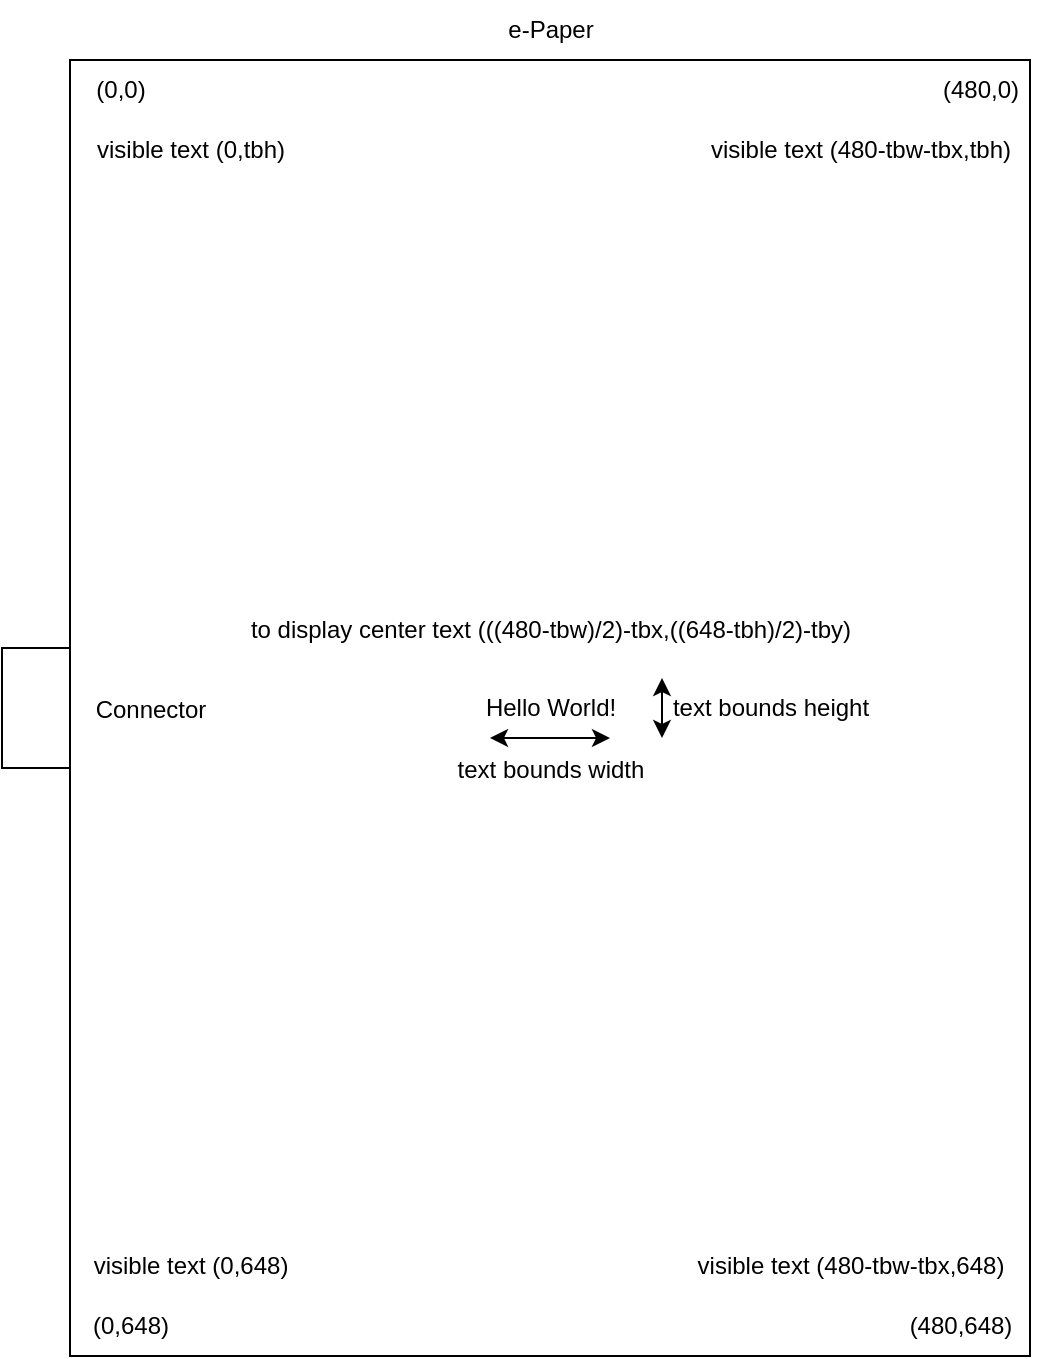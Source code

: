 <mxfile version="20.7.4" type="device"><diagram id="0_vx2n7ZQciv2rFryu0U" name="Page-1"><mxGraphModel dx="1562" dy="917" grid="1" gridSize="10" guides="1" tooltips="1" connect="1" arrows="1" fold="1" page="1" pageScale="1" pageWidth="827" pageHeight="1169" math="0" shadow="0"><root><mxCell id="0"/><mxCell id="1" parent="0"/><mxCell id="OQhS7_BY1i_uMwHooEW2-2" value="" style="rounded=0;whiteSpace=wrap;html=1;" parent="1" vertex="1"><mxGeometry x="174" y="90" width="480" height="648" as="geometry"/></mxCell><mxCell id="OQhS7_BY1i_uMwHooEW2-3" value="(0,0)" style="text;html=1;align=center;verticalAlign=middle;resizable=0;points=[];autosize=1;strokeColor=none;fillColor=none;" parent="1" vertex="1"><mxGeometry x="174" y="90" width="50" height="30" as="geometry"/></mxCell><mxCell id="OQhS7_BY1i_uMwHooEW2-4" value="" style="rounded=0;whiteSpace=wrap;html=1;" parent="1" vertex="1"><mxGeometry x="140" y="384" width="34" height="60" as="geometry"/></mxCell><mxCell id="OQhS7_BY1i_uMwHooEW2-5" value="Connector" style="text;html=1;align=center;verticalAlign=middle;resizable=0;points=[];autosize=1;strokeColor=none;fillColor=none;" parent="1" vertex="1"><mxGeometry x="174" y="400" width="80" height="30" as="geometry"/></mxCell><mxCell id="OQhS7_BY1i_uMwHooEW2-6" value="e-Paper" style="text;html=1;align=center;verticalAlign=middle;resizable=0;points=[];autosize=1;strokeColor=none;fillColor=none;" parent="1" vertex="1"><mxGeometry x="379" y="60" width="70" height="30" as="geometry"/></mxCell><mxCell id="OQhS7_BY1i_uMwHooEW2-7" value="visible text (0,tbh)" style="text;html=1;align=center;verticalAlign=middle;resizable=0;points=[];autosize=1;strokeColor=none;fillColor=none;" parent="1" vertex="1"><mxGeometry x="174" y="120" width="120" height="30" as="geometry"/></mxCell><mxCell id="OQhS7_BY1i_uMwHooEW2-8" value="(480,0)" style="text;html=1;align=center;verticalAlign=middle;resizable=0;points=[];autosize=1;strokeColor=none;fillColor=none;" parent="1" vertex="1"><mxGeometry x="599" y="90" width="60" height="30" as="geometry"/></mxCell><mxCell id="OQhS7_BY1i_uMwHooEW2-10" value="visible text (480-tbw-tbx,tbh)" style="text;html=1;align=center;verticalAlign=middle;resizable=0;points=[];autosize=1;strokeColor=none;fillColor=none;" parent="1" vertex="1"><mxGeometry x="484" y="120" width="170" height="30" as="geometry"/></mxCell><mxCell id="OQhS7_BY1i_uMwHooEW2-12" value="(0,648)" style="text;html=1;align=center;verticalAlign=middle;resizable=0;points=[];autosize=1;strokeColor=none;fillColor=none;" parent="1" vertex="1"><mxGeometry x="174" y="708" width="60" height="30" as="geometry"/></mxCell><mxCell id="OQhS7_BY1i_uMwHooEW2-13" value="(480,648)" style="text;html=1;align=center;verticalAlign=middle;resizable=0;points=[];autosize=1;strokeColor=none;fillColor=none;" parent="1" vertex="1"><mxGeometry x="584" y="708" width="70" height="30" as="geometry"/></mxCell><mxCell id="OQhS7_BY1i_uMwHooEW2-15" value="visible text (0,648)" style="text;html=1;align=center;verticalAlign=middle;resizable=0;points=[];autosize=1;strokeColor=none;fillColor=none;" parent="1" vertex="1"><mxGeometry x="174" y="678" width="120" height="30" as="geometry"/></mxCell><mxCell id="OQhS7_BY1i_uMwHooEW2-16" value="visible text (480-tbw-tbx,648)" style="text;html=1;align=center;verticalAlign=middle;resizable=0;points=[];autosize=1;strokeColor=none;fillColor=none;" parent="1" vertex="1"><mxGeometry x="474" y="678" width="180" height="30" as="geometry"/></mxCell><mxCell id="OQhS7_BY1i_uMwHooEW2-17" value="to display center text (((480-tbw)/2)-tbx,((648-tbh)/2)-tby)" style="text;html=1;align=center;verticalAlign=middle;resizable=0;points=[];autosize=1;strokeColor=none;fillColor=none;" parent="1" vertex="1"><mxGeometry x="254" y="360" width="320" height="30" as="geometry"/></mxCell><mxCell id="OQhS7_BY1i_uMwHooEW2-18" value="Hello World!" style="text;html=1;align=center;verticalAlign=middle;resizable=0;points=[];autosize=1;strokeColor=none;fillColor=none;" parent="1" vertex="1"><mxGeometry x="369" y="399" width="90" height="30" as="geometry"/></mxCell><mxCell id="OQhS7_BY1i_uMwHooEW2-19" value="text bounds height" style="text;html=1;align=center;verticalAlign=middle;resizable=0;points=[];autosize=1;strokeColor=none;fillColor=none;" parent="1" vertex="1"><mxGeometry x="464" y="399" width="120" height="30" as="geometry"/></mxCell><mxCell id="OQhS7_BY1i_uMwHooEW2-24" value="" style="endArrow=classic;startArrow=classic;html=1;rounded=0;" parent="1" edge="1"><mxGeometry width="50" height="50" relative="1" as="geometry"><mxPoint x="470" y="429" as="sourcePoint"/><mxPoint x="470" y="399" as="targetPoint"/></mxGeometry></mxCell><mxCell id="OQhS7_BY1i_uMwHooEW2-25" value="" style="endArrow=classic;startArrow=classic;html=1;rounded=0;" parent="1" edge="1"><mxGeometry x="-1" y="54" width="50" height="50" relative="1" as="geometry"><mxPoint x="384" y="429" as="sourcePoint"/><mxPoint x="444" y="429" as="targetPoint"/><mxPoint x="4" y="21" as="offset"/></mxGeometry></mxCell><mxCell id="OQhS7_BY1i_uMwHooEW2-26" value="text bounds width" style="text;html=1;align=center;verticalAlign=middle;resizable=0;points=[];autosize=1;strokeColor=none;fillColor=none;" parent="1" vertex="1"><mxGeometry x="354" y="430" width="120" height="30" as="geometry"/></mxCell></root></mxGraphModel></diagram></mxfile>